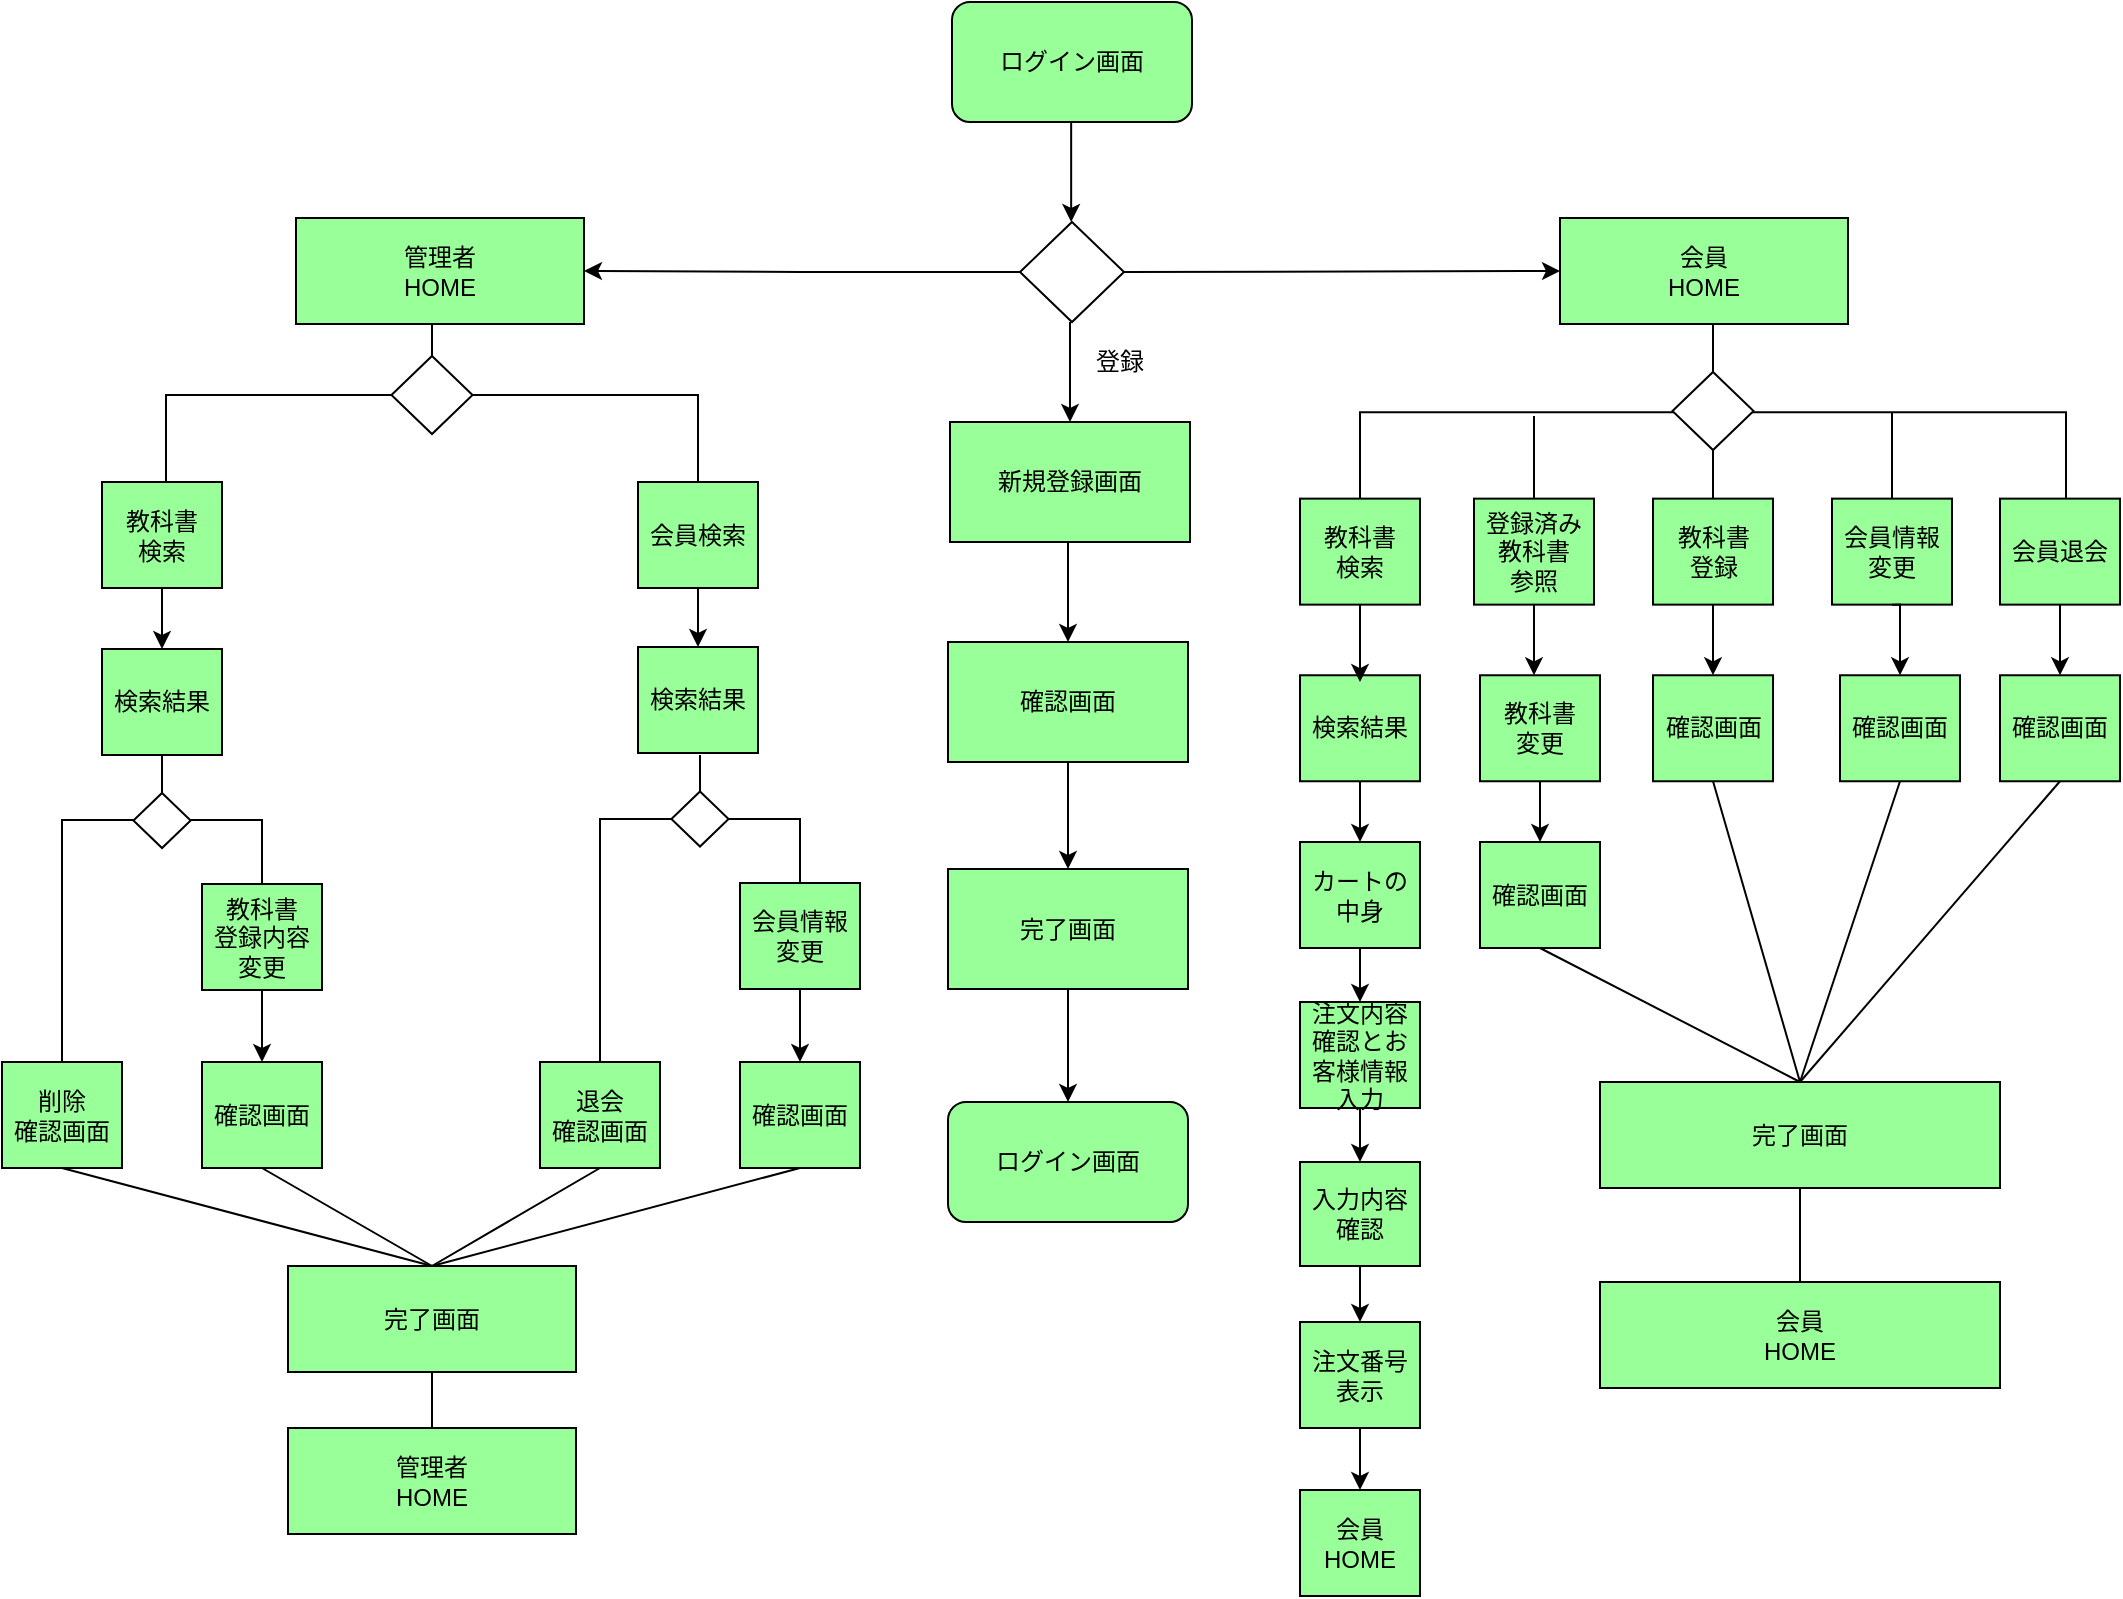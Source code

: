 <mxfile version="18.0.6" type="device"><diagram id="prtHgNgQTEPvFCAcTncT" name="Page-1"><mxGraphModel dx="1108" dy="553" grid="1" gridSize="10" guides="1" tooltips="1" connect="1" arrows="1" fold="1" page="1" pageScale="1" pageWidth="1169" pageHeight="827" math="0" shadow="0"><root><mxCell id="0"/><mxCell id="1" parent="0"/><mxCell id="O7uQDedIM6IcOSkmEDxa-4" value="ログイン画面" style="rounded=1;whiteSpace=wrap;html=1;fillColor=#99FF99;" parent="1" vertex="1"><mxGeometry x="526" y="30" width="120" height="60" as="geometry"/></mxCell><mxCell id="O7uQDedIM6IcOSkmEDxa-5" value="" style="endArrow=classic;html=1;rounded=0;" parent="1" edge="1"><mxGeometry width="50" height="50" relative="1" as="geometry"><mxPoint x="585.58" y="120" as="sourcePoint"/><mxPoint x="585.58" y="140" as="targetPoint"/><Array as="points"><mxPoint x="585.58" y="90"/><mxPoint x="585.58" y="130"/></Array></mxGeometry></mxCell><mxCell id="Ia7LJXQVDdmjyMZpxmZn-26" style="edgeStyle=orthogonalEdgeStyle;rounded=0;orthogonalLoop=1;jettySize=auto;html=1;entryX=1;entryY=0.5;entryDx=0;entryDy=0;" parent="1" source="O7uQDedIM6IcOSkmEDxa-6" target="Ia7LJXQVDdmjyMZpxmZn-2" edge="1"><mxGeometry relative="1" as="geometry"/></mxCell><mxCell id="O7uQDedIM6IcOSkmEDxa-6" value="" style="rhombus;whiteSpace=wrap;html=1;" parent="1" vertex="1"><mxGeometry x="560" y="140" width="52" height="50" as="geometry"/></mxCell><mxCell id="O7uQDedIM6IcOSkmEDxa-7" value="" style="endArrow=classic;html=1;rounded=0;" parent="1" edge="1"><mxGeometry width="50" height="50" relative="1" as="geometry"><mxPoint x="585" y="220" as="sourcePoint"/><mxPoint x="585" y="240" as="targetPoint"/><Array as="points"><mxPoint x="585" y="190"/><mxPoint x="585" y="230"/></Array></mxGeometry></mxCell><mxCell id="O7uQDedIM6IcOSkmEDxa-8" value="新規登録画面" style="rounded=0;whiteSpace=wrap;html=1;fillColor=#99FF99;" parent="1" vertex="1"><mxGeometry x="525" y="240" width="120" height="60" as="geometry"/></mxCell><mxCell id="O7uQDedIM6IcOSkmEDxa-9" value="" style="endArrow=classic;html=1;rounded=0;" parent="1" edge="1"><mxGeometry width="50" height="50" relative="1" as="geometry"><mxPoint x="584" y="330" as="sourcePoint"/><mxPoint x="584" y="350" as="targetPoint"/><Array as="points"><mxPoint x="584" y="300"/><mxPoint x="584" y="340"/></Array></mxGeometry></mxCell><mxCell id="fEglPi-LXhJt4WA23QOj-53" style="edgeStyle=orthogonalEdgeStyle;rounded=0;orthogonalLoop=1;jettySize=auto;html=1;entryX=0.5;entryY=0;entryDx=0;entryDy=0;" parent="1" source="O7uQDedIM6IcOSkmEDxa-10" target="xMVv9QfSRdIh94OtNRTo-37" edge="1"><mxGeometry relative="1" as="geometry"/></mxCell><mxCell id="O7uQDedIM6IcOSkmEDxa-10" value="確認画面" style="rounded=0;whiteSpace=wrap;html=1;fillColor=#99FF99;" parent="1" vertex="1"><mxGeometry x="524" y="350" width="120" height="60" as="geometry"/></mxCell><mxCell id="O7uQDedIM6IcOSkmEDxa-11" value="" style="endArrow=classic;html=1;rounded=0;exitX=1;exitY=0.5;exitDx=0;exitDy=0;entryX=0;entryY=0.5;entryDx=0;entryDy=0;" parent="1" source="O7uQDedIM6IcOSkmEDxa-6" target="Ia7LJXQVDdmjyMZpxmZn-21" edge="1"><mxGeometry width="50" height="50" relative="1" as="geometry"><mxPoint x="670" y="165" as="sourcePoint"/><mxPoint x="800" y="165" as="targetPoint"/></mxGeometry></mxCell><mxCell id="O7uQDedIM6IcOSkmEDxa-16" value="" style="endArrow=classic;html=1;rounded=0;entryX=1;entryY=0.5;entryDx=0;entryDy=0;startArrow=none;" parent="1" source="Ia7LJXQVDdmjyMZpxmZn-2" edge="1"><mxGeometry width="50" height="50" relative="1" as="geometry"><mxPoint x="559" y="165" as="sourcePoint"/><mxPoint x="292" y="165" as="targetPoint"/><Array as="points"/></mxGeometry></mxCell><mxCell id="O7uQDedIM6IcOSkmEDxa-39" value="" style="group" parent="1" vertex="1" connectable="0"><mxGeometry x="730" y="190" width="300" height="229.63" as="geometry"/></mxCell><mxCell id="O7uQDedIM6IcOSkmEDxa-25" value="" style="strokeWidth=1;html=1;shape=mxgraph.flowchart.annotation_2;align=left;labelPosition=right;pointerEvents=1;rounded=0;sketch=0;rotation=90;" parent="O7uQDedIM6IcOSkmEDxa-39" vertex="1"><mxGeometry x="128.63" y="-131.37" width="95.75" height="353" as="geometry"/></mxCell><mxCell id="O7uQDedIM6IcOSkmEDxa-57" value="" style="group" parent="O7uQDedIM6IcOSkmEDxa-39" vertex="1" connectable="0"><mxGeometry x="-30" y="32" width="326" height="109.32" as="geometry"/></mxCell><mxCell id="O7uQDedIM6IcOSkmEDxa-27" value="" style="line;strokeWidth=1;direction=south;html=1;rounded=0;sketch=0;" parent="O7uQDedIM6IcOSkmEDxa-57" vertex="1"><mxGeometry x="201.51" y="12" width="10" height="50" as="geometry"/></mxCell><mxCell id="O7uQDedIM6IcOSkmEDxa-36" value="&lt;span style=&quot;color: rgba(0 , 0 , 0 , 0) ; font-family: monospace ; font-size: 0px ; background-color: rgb(248 , 249 , 250)&quot;&gt;%3CmxGraphModel%3E%3Croot%3E%3CmxCell%20id%3D%220%22%2F%3E%3CmxCell%20id%3D%221%22%20parent%3D%220%22%2F%3E%3CmxCell%20id%3D%222%22%20value%3D%22%22%20style%3D%22rounded%3D0%3BwhiteSpace%3Dwrap%3Bhtml%3D1%3Bsketch%3D0%3BstrokeWidth%3D1%3B%22%20vertex%3D%221%22%20parent%3D%221%22%3E%3CmxGeometry%20x%3D%22700%22%20y%3D%22280.32%22%20width%3D%2260%22%20height%3D%2253%22%20as%3D%22geometry%22%2F%3E%3C%2FmxCell%3E%3C%2Froot%3E%3C%2FmxGraphModel%3E&lt;/span&gt;" style="line;strokeWidth=1;direction=south;html=1;rounded=0;sketch=0;" parent="O7uQDedIM6IcOSkmEDxa-57" vertex="1"><mxGeometry x="110" y="15" width="14" height="45" as="geometry"/></mxCell><mxCell id="O7uQDedIM6IcOSkmEDxa-38" value="" style="line;strokeWidth=1;direction=south;html=1;rounded=0;sketch=0;" parent="O7uQDedIM6IcOSkmEDxa-57" vertex="1"><mxGeometry x="288.5" y="13.5" width="15" height="48" as="geometry"/></mxCell><mxCell id="O7uQDedIM6IcOSkmEDxa-45" value="教科書&lt;br&gt;検索" style="rounded=0;whiteSpace=wrap;html=1;sketch=0;strokeWidth=1;fillColor=#99FF99;" parent="O7uQDedIM6IcOSkmEDxa-57" vertex="1"><mxGeometry y="56.32" width="60" height="53" as="geometry"/></mxCell><mxCell id="O7uQDedIM6IcOSkmEDxa-54" value="会員情報&lt;br&gt;変更" style="rounded=0;whiteSpace=wrap;html=1;sketch=0;strokeWidth=1;fillColor=#99FF99;" parent="O7uQDedIM6IcOSkmEDxa-57" vertex="1"><mxGeometry x="266" y="56.32" width="60" height="53" as="geometry"/></mxCell><mxCell id="Ia7LJXQVDdmjyMZpxmZn-17" value="教科書&lt;br&gt;登録" style="rounded=0;whiteSpace=wrap;html=1;sketch=0;strokeWidth=1;fillColor=#99FF99;" parent="O7uQDedIM6IcOSkmEDxa-57" vertex="1"><mxGeometry x="176.51" y="56.32" width="60" height="53" as="geometry"/></mxCell><mxCell id="Ia7LJXQVDdmjyMZpxmZn-22" value="" style="rhombus;whiteSpace=wrap;html=1;" parent="O7uQDedIM6IcOSkmEDxa-57" vertex="1"><mxGeometry x="186.23" y="-7" width="40.56" height="39" as="geometry"/></mxCell><mxCell id="O7uQDedIM6IcOSkmEDxa-61" value="" style="endArrow=none;html=1;rounded=1;sketch=0;curved=0;" parent="O7uQDedIM6IcOSkmEDxa-39" edge="1"><mxGeometry width="50" height="50" relative="1" as="geometry"><mxPoint y="190" as="sourcePoint"/><mxPoint y="141.32" as="targetPoint"/></mxGeometry></mxCell><mxCell id="O7uQDedIM6IcOSkmEDxa-62" value="検索結果" style="rounded=0;whiteSpace=wrap;html=1;sketch=0;strokeWidth=1;fillColor=#99FF99;" parent="O7uQDedIM6IcOSkmEDxa-39" vertex="1"><mxGeometry x="-30" y="176.63" width="60" height="53" as="geometry"/></mxCell><mxCell id="O7uQDedIM6IcOSkmEDxa-53" value="教科書&lt;br&gt;変更" style="rounded=0;whiteSpace=wrap;html=1;sketch=0;strokeWidth=1;fillColor=#99FF99;" parent="O7uQDedIM6IcOSkmEDxa-39" vertex="1"><mxGeometry x="60.0" y="176.63" width="60" height="53" as="geometry"/></mxCell><mxCell id="xMVv9QfSRdIh94OtNRTo-6" value="確認画面" style="rounded=0;whiteSpace=wrap;html=1;sketch=0;strokeWidth=1;fillColor=#99FF99;" parent="O7uQDedIM6IcOSkmEDxa-39" vertex="1"><mxGeometry x="240" y="176.63" width="60" height="53" as="geometry"/></mxCell><mxCell id="xMVv9QfSRdIh94OtNRTo-48" style="edgeStyle=orthogonalEdgeStyle;rounded=0;orthogonalLoop=1;jettySize=auto;html=1;exitX=0.5;exitY=1;exitDx=0;exitDy=0;entryX=0.5;entryY=0;entryDx=0;entryDy=0;" parent="O7uQDedIM6IcOSkmEDxa-39" source="O7uQDedIM6IcOSkmEDxa-54" target="xMVv9QfSRdIh94OtNRTo-6" edge="1"><mxGeometry relative="1" as="geometry"/></mxCell><mxCell id="fEglPi-LXhJt4WA23QOj-39" style="edgeStyle=orthogonalEdgeStyle;rounded=0;orthogonalLoop=1;jettySize=auto;html=1;entryX=0.5;entryY=0;entryDx=0;entryDy=0;" parent="O7uQDedIM6IcOSkmEDxa-39" edge="1"><mxGeometry relative="1" as="geometry"><mxPoint x="87" y="141.32" as="sourcePoint"/><mxPoint x="87" y="176.63" as="targetPoint"/></mxGeometry></mxCell><mxCell id="xMVv9QfSRdIh94OtNRTo-4" value="登録済み&lt;br&gt;教科書&lt;br&gt;参照" style="rounded=0;whiteSpace=wrap;html=1;sketch=0;strokeWidth=1;fillColor=#99FF99;" parent="O7uQDedIM6IcOSkmEDxa-39" vertex="1"><mxGeometry x="57.0" y="88.32" width="60" height="53" as="geometry"/></mxCell><mxCell id="Ia7LJXQVDdmjyMZpxmZn-18" value="確認画面" style="rounded=0;whiteSpace=wrap;html=1;sketch=0;strokeWidth=1;fillColor=#99FF99;" parent="O7uQDedIM6IcOSkmEDxa-39" vertex="1"><mxGeometry x="146.51" y="176.63" width="60" height="53" as="geometry"/></mxCell><mxCell id="Ia7LJXQVDdmjyMZpxmZn-20" style="edgeStyle=orthogonalEdgeStyle;rounded=0;orthogonalLoop=1;jettySize=auto;html=1;entryX=0.5;entryY=0;entryDx=0;entryDy=0;" parent="O7uQDedIM6IcOSkmEDxa-39" source="Ia7LJXQVDdmjyMZpxmZn-17" target="Ia7LJXQVDdmjyMZpxmZn-18" edge="1"><mxGeometry relative="1" as="geometry"/></mxCell><mxCell id="fEglPi-LXhJt4WA23QOj-33" value="" style="edgeStyle=orthogonalEdgeStyle;rounded=0;orthogonalLoop=1;jettySize=auto;html=1;entryX=0.5;entryY=0;entryDx=0;entryDy=0;" parent="1" source="O7uQDedIM6IcOSkmEDxa-55" target="xMVv9QfSRdIh94OtNRTo-27" edge="1"><mxGeometry relative="1" as="geometry"/></mxCell><mxCell id="O7uQDedIM6IcOSkmEDxa-55" value="会員退会" style="rounded=0;whiteSpace=wrap;html=1;sketch=0;strokeWidth=1;fillColor=#99FF99;" parent="1" vertex="1"><mxGeometry x="1050" y="278.32" width="60" height="53" as="geometry"/></mxCell><mxCell id="fEglPi-LXhJt4WA23QOj-58" style="edgeStyle=orthogonalEdgeStyle;rounded=0;orthogonalLoop=1;jettySize=auto;html=1;entryX=0.5;entryY=0;entryDx=0;entryDy=0;" parent="1" source="O7uQDedIM6IcOSkmEDxa-89" target="O7uQDedIM6IcOSkmEDxa-90" edge="1"><mxGeometry relative="1" as="geometry"/></mxCell><mxCell id="O7uQDedIM6IcOSkmEDxa-89" value="カートの中身" style="rounded=0;whiteSpace=wrap;html=1;sketch=0;strokeWidth=1;fillColor=#99FF99;" parent="1" vertex="1"><mxGeometry x="700" y="450" width="60" height="53" as="geometry"/></mxCell><mxCell id="fEglPi-LXhJt4WA23QOj-59" style="edgeStyle=orthogonalEdgeStyle;rounded=0;orthogonalLoop=1;jettySize=auto;html=1;" parent="1" source="O7uQDedIM6IcOSkmEDxa-90" target="O7uQDedIM6IcOSkmEDxa-91" edge="1"><mxGeometry relative="1" as="geometry"/></mxCell><mxCell id="O7uQDedIM6IcOSkmEDxa-90" value="注文内容確認とお客様情報入力" style="rounded=0;whiteSpace=wrap;html=1;sketch=0;strokeWidth=1;fillColor=#99FF99;" parent="1" vertex="1"><mxGeometry x="700" y="530" width="60" height="53" as="geometry"/></mxCell><mxCell id="fEglPi-LXhJt4WA23QOj-60" style="edgeStyle=orthogonalEdgeStyle;rounded=0;orthogonalLoop=1;jettySize=auto;html=1;entryX=0.5;entryY=0;entryDx=0;entryDy=0;" parent="1" source="O7uQDedIM6IcOSkmEDxa-91" target="O7uQDedIM6IcOSkmEDxa-93" edge="1"><mxGeometry relative="1" as="geometry"/></mxCell><mxCell id="O7uQDedIM6IcOSkmEDxa-91" value="入力内容確認&lt;span style=&quot;color: rgba(0 , 0 , 0 , 0) ; font-family: monospace ; font-size: 0px&quot;&gt;%3CmxGraphModel%3E%3Croot%3E%3CmxCell%20id%3D%220%22%2F%3E%3CmxCell%20id%3D%221%22%20parent%3D%220%22%2F%3E%3CmxCell%20id%3D%222%22%20value%3D%22%E3%82%AB%E3%83%BC%E3%83%88%E3%81%AE%E4%B8%AD%E8%BA%AB%22%20style%3D%22rounded%3D0%3BwhiteSpace%3Dwrap%3Bhtml%3D1%3Bsketch%3D0%3BstrokeWidth%3D1%3B%22%20vertex%3D%221%22%20parent%3D%221%22%3E%3CmxGeometry%20x%3D%22700%22%20y%3D%22450%22%20width%3D%2260%22%20height%3D%2253%22%20as%3D%22geometry%22%2F%3E%3C%2FmxCell%3E%3C%2Froot%3E%3C%2FmxGraphModel%3E&lt;/span&gt;" style="rounded=0;whiteSpace=wrap;html=1;sketch=0;strokeWidth=1;fillColor=#99FF99;" parent="1" vertex="1"><mxGeometry x="700" y="610" width="60" height="52" as="geometry"/></mxCell><mxCell id="fEglPi-LXhJt4WA23QOj-61" style="edgeStyle=orthogonalEdgeStyle;rounded=0;orthogonalLoop=1;jettySize=auto;html=1;entryX=0.5;entryY=0;entryDx=0;entryDy=0;" parent="1" source="O7uQDedIM6IcOSkmEDxa-93" target="xMVv9QfSRdIh94OtNRTo-38" edge="1"><mxGeometry relative="1" as="geometry"/></mxCell><mxCell id="O7uQDedIM6IcOSkmEDxa-93" value="注文番号表示" style="rounded=0;whiteSpace=wrap;html=1;sketch=0;strokeWidth=1;fillColor=#99FF99;" parent="1" vertex="1"><mxGeometry x="700" y="690" width="60" height="53" as="geometry"/></mxCell><mxCell id="O7uQDedIM6IcOSkmEDxa-97" value="" style="endArrow=none;html=1;rounded=1;sketch=0;curved=0;" parent="1" edge="1"><mxGeometry width="50" height="50" relative="1" as="geometry"><mxPoint x="760" y="480" as="sourcePoint"/><mxPoint x="760" y="450.37" as="targetPoint"/></mxGeometry></mxCell><mxCell id="O7uQDedIM6IcOSkmEDxa-131" value="" style="strokeWidth=1;html=1;shape=mxgraph.flowchart.annotation_2;align=left;labelPosition=right;pointerEvents=1;rounded=0;sketch=0;rotation=90;" parent="1" vertex="1"><mxGeometry x="223" y="93.5" width="86" height="266" as="geometry"/></mxCell><mxCell id="fEglPi-LXhJt4WA23QOj-48" style="edgeStyle=orthogonalEdgeStyle;rounded=0;orthogonalLoop=1;jettySize=auto;html=1;entryX=0.5;entryY=0;entryDx=0;entryDy=0;" parent="1" source="O7uQDedIM6IcOSkmEDxa-141" target="O7uQDedIM6IcOSkmEDxa-198" edge="1"><mxGeometry relative="1" as="geometry"/></mxCell><mxCell id="O7uQDedIM6IcOSkmEDxa-141" value="会員検索" style="rounded=0;whiteSpace=wrap;html=1;sketch=0;strokeWidth=1;fillColor=#99FF99;" parent="1" vertex="1"><mxGeometry x="369" y="270" width="60" height="53" as="geometry"/></mxCell><mxCell id="fEglPi-LXhJt4WA23QOj-42" style="edgeStyle=orthogonalEdgeStyle;rounded=0;orthogonalLoop=1;jettySize=auto;html=1;entryX=0.5;entryY=0;entryDx=0;entryDy=0;" parent="1" source="O7uQDedIM6IcOSkmEDxa-145" target="O7uQDedIM6IcOSkmEDxa-199" edge="1"><mxGeometry relative="1" as="geometry"/></mxCell><mxCell id="O7uQDedIM6IcOSkmEDxa-145" value="教科書&lt;br&gt;検索" style="rounded=0;whiteSpace=wrap;html=1;sketch=0;strokeWidth=1;fillColor=#99FF99;" parent="1" vertex="1"><mxGeometry x="101" y="270" width="60" height="53" as="geometry"/></mxCell><mxCell id="O7uQDedIM6IcOSkmEDxa-198" value="検索結果" style="rounded=0;whiteSpace=wrap;html=1;sketch=0;strokeWidth=1;fillColor=#99FF99;" parent="1" vertex="1"><mxGeometry x="369" y="352.5" width="60" height="53" as="geometry"/></mxCell><mxCell id="O7uQDedIM6IcOSkmEDxa-199" value="検索結果" style="rounded=0;whiteSpace=wrap;html=1;sketch=0;strokeWidth=1;fillColor=#99FF99;" parent="1" vertex="1"><mxGeometry x="101" y="353.5" width="60" height="53" as="geometry"/></mxCell><mxCell id="O7uQDedIM6IcOSkmEDxa-210" value="" style="group" parent="1" vertex="1" connectable="0"><mxGeometry x="320" y="406.5" width="160" height="117" as="geometry"/></mxCell><mxCell id="O7uQDedIM6IcOSkmEDxa-147" value="" style="strokeWidth=1;html=1;shape=mxgraph.flowchart.annotation_2;align=left;labelPosition=right;pointerEvents=1;rounded=0;sketch=0;direction=south;" parent="O7uQDedIM6IcOSkmEDxa-210" vertex="1"><mxGeometry x="30" width="100" height="64" as="geometry"/></mxCell><mxCell id="O7uQDedIM6IcOSkmEDxa-207" value="" style="group" parent="O7uQDedIM6IcOSkmEDxa-210" vertex="1" connectable="0"><mxGeometry y="64" width="160" height="53" as="geometry"/></mxCell><mxCell id="O7uQDedIM6IcOSkmEDxa-149" value="会員情報&lt;br&gt;変更" style="rounded=0;whiteSpace=wrap;html=1;sketch=0;strokeWidth=1;fillColor=#99FF99;" parent="O7uQDedIM6IcOSkmEDxa-207" vertex="1"><mxGeometry x="100" width="60" height="53" as="geometry"/></mxCell><mxCell id="R0PniPVOJjwsz5Y9wqa1-2" value="" style="endArrow=none;html=1;rounded=0;exitX=0.5;exitY=0;exitDx=0;exitDy=0;" parent="O7uQDedIM6IcOSkmEDxa-207" source="xMVv9QfSRdIh94OtNRTo-28" edge="1"><mxGeometry width="50" height="50" relative="1" as="geometry"><mxPoint x="10" y="69.5" as="sourcePoint"/><mxPoint x="30" y="-0.5" as="targetPoint"/></mxGeometry></mxCell><mxCell id="Ia7LJXQVDdmjyMZpxmZn-25" value="" style="rhombus;whiteSpace=wrap;html=1;" parent="O7uQDedIM6IcOSkmEDxa-210" vertex="1"><mxGeometry x="65.7" y="18.25" width="28.6" height="27.5" as="geometry"/></mxCell><mxCell id="O7uQDedIM6IcOSkmEDxa-211" value="" style="group" parent="1" vertex="1" connectable="0"><mxGeometry x="51" y="407" width="160" height="117" as="geometry"/></mxCell><mxCell id="O7uQDedIM6IcOSkmEDxa-212" value="" style="strokeWidth=1;html=1;shape=mxgraph.flowchart.annotation_2;align=left;labelPosition=right;pointerEvents=1;rounded=0;sketch=0;direction=south;" parent="O7uQDedIM6IcOSkmEDxa-211" vertex="1"><mxGeometry x="30" width="100" height="64" as="geometry"/></mxCell><mxCell id="O7uQDedIM6IcOSkmEDxa-213" value="" style="group" parent="O7uQDedIM6IcOSkmEDxa-211" vertex="1" connectable="0"><mxGeometry y="64" width="160" height="53" as="geometry"/></mxCell><mxCell id="O7uQDedIM6IcOSkmEDxa-215" value="教科書&lt;br&gt;登録内容&lt;br&gt;変更" style="rounded=0;whiteSpace=wrap;html=1;sketch=0;strokeWidth=1;fillColor=#99FF99;" parent="O7uQDedIM6IcOSkmEDxa-213" vertex="1"><mxGeometry x="100" width="60" height="53" as="geometry"/></mxCell><mxCell id="R0PniPVOJjwsz5Y9wqa1-3" value="" style="endArrow=none;html=1;rounded=0;exitX=0.5;exitY=0;exitDx=0;exitDy=0;" parent="O7uQDedIM6IcOSkmEDxa-213" edge="1"><mxGeometry width="50" height="50" relative="1" as="geometry"><mxPoint x="30" y="89" as="sourcePoint"/><mxPoint x="30" y="-1" as="targetPoint"/></mxGeometry></mxCell><mxCell id="Ia7LJXQVDdmjyMZpxmZn-24" value="" style="rhombus;whiteSpace=wrap;html=1;" parent="O7uQDedIM6IcOSkmEDxa-211" vertex="1"><mxGeometry x="65.72" y="18.5" width="28.6" height="27.5" as="geometry"/></mxCell><mxCell id="O7uQDedIM6IcOSkmEDxa-217" value="登録" style="rounded=0;whiteSpace=wrap;html=1;sketch=0;strokeWidth=0;strokeColor=#FFFFFF;" parent="1" vertex="1"><mxGeometry x="590" y="200" width="40" height="20" as="geometry"/></mxCell><mxCell id="xMVv9QfSRdIh94OtNRTo-26" value="確認画面" style="rounded=0;whiteSpace=wrap;html=1;sketch=0;strokeWidth=1;fillColor=#99FF99;" parent="1" vertex="1"><mxGeometry x="790" y="450" width="60" height="53" as="geometry"/></mxCell><mxCell id="xMVv9QfSRdIh94OtNRTo-27" value="確認画面" style="rounded=0;whiteSpace=wrap;html=1;sketch=0;strokeWidth=1;fillColor=#99FF99;" parent="1" vertex="1"><mxGeometry x="1050" y="366.63" width="60" height="53" as="geometry"/></mxCell><mxCell id="xMVv9QfSRdIh94OtNRTo-28" value="退会&lt;br&gt;確認画面" style="rounded=0;whiteSpace=wrap;html=1;sketch=0;strokeWidth=1;fillColor=#99FF99;" parent="1" vertex="1"><mxGeometry x="320" y="560" width="60" height="53" as="geometry"/></mxCell><mxCell id="xMVv9QfSRdIh94OtNRTo-29" value="確認画面" style="rounded=0;whiteSpace=wrap;html=1;sketch=0;strokeWidth=1;fillColor=#99FF99;" parent="1" vertex="1"><mxGeometry x="420" y="560" width="60" height="53" as="geometry"/></mxCell><mxCell id="xMVv9QfSRdIh94OtNRTo-30" value="確認画面" style="rounded=0;whiteSpace=wrap;html=1;sketch=0;strokeWidth=1;fillColor=#99FF99;" parent="1" vertex="1"><mxGeometry x="151" y="560" width="60" height="53" as="geometry"/></mxCell><mxCell id="xMVv9QfSRdIh94OtNRTo-31" value="削除&lt;br&gt;確認画面" style="rounded=0;whiteSpace=wrap;html=1;sketch=0;strokeWidth=1;fillColor=#99FF99;" parent="1" vertex="1"><mxGeometry x="51" y="560" width="60" height="53" as="geometry"/></mxCell><mxCell id="fEglPi-LXhJt4WA23QOj-54" style="edgeStyle=orthogonalEdgeStyle;rounded=0;orthogonalLoop=1;jettySize=auto;html=1;entryX=0.5;entryY=0;entryDx=0;entryDy=0;" parent="1" source="xMVv9QfSRdIh94OtNRTo-37" target="xMVv9QfSRdIh94OtNRTo-47" edge="1"><mxGeometry relative="1" as="geometry"/></mxCell><mxCell id="xMVv9QfSRdIh94OtNRTo-37" value="完了画面" style="rounded=0;whiteSpace=wrap;html=1;fillColor=#99FF99;" parent="1" vertex="1"><mxGeometry x="524" y="463.5" width="120" height="60" as="geometry"/></mxCell><mxCell id="xMVv9QfSRdIh94OtNRTo-38" value="会員&lt;br&gt;HOME" style="rounded=0;whiteSpace=wrap;html=1;sketch=0;strokeWidth=1;fillColor=#99FF99;" parent="1" vertex="1"><mxGeometry x="700" y="774" width="60" height="53" as="geometry"/></mxCell><mxCell id="xMVv9QfSRdIh94OtNRTo-40" value="会員&lt;br&gt;HOME" style="rounded=0;whiteSpace=wrap;html=1;sketch=0;strokeWidth=1;fillColor=#99FF99;" parent="1" vertex="1"><mxGeometry x="850" y="670" width="200" height="53" as="geometry"/></mxCell><mxCell id="xMVv9QfSRdIh94OtNRTo-46" value="管理者&lt;br&gt;HOME" style="rounded=0;whiteSpace=wrap;html=1;sketch=0;strokeWidth=1;fillColor=#99FF99;" parent="1" vertex="1"><mxGeometry x="194" y="743" width="144" height="53" as="geometry"/></mxCell><mxCell id="xMVv9QfSRdIh94OtNRTo-47" value="ログイン画面" style="rounded=1;whiteSpace=wrap;html=1;fillColor=#99FF99;" parent="1" vertex="1"><mxGeometry x="524" y="580" width="120" height="60" as="geometry"/></mxCell><mxCell id="fEglPi-LXhJt4WA23QOj-44" style="edgeStyle=orthogonalEdgeStyle;rounded=0;orthogonalLoop=1;jettySize=auto;html=1;entryX=0.5;entryY=0;entryDx=0;entryDy=0;" parent="1" source="O7uQDedIM6IcOSkmEDxa-215" target="xMVv9QfSRdIh94OtNRTo-30" edge="1"><mxGeometry relative="1" as="geometry"/></mxCell><mxCell id="fEglPi-LXhJt4WA23QOj-51" style="edgeStyle=orthogonalEdgeStyle;rounded=0;orthogonalLoop=1;jettySize=auto;html=1;" parent="1" source="O7uQDedIM6IcOSkmEDxa-149" target="xMVv9QfSRdIh94OtNRTo-29" edge="1"><mxGeometry relative="1" as="geometry"/></mxCell><mxCell id="fEglPi-LXhJt4WA23QOj-56" style="edgeStyle=orthogonalEdgeStyle;rounded=0;orthogonalLoop=1;jettySize=auto;html=1;entryX=0.5;entryY=0.064;entryDx=0;entryDy=0;entryPerimeter=0;" parent="1" target="O7uQDedIM6IcOSkmEDxa-62" edge="1"><mxGeometry relative="1" as="geometry"><mxPoint x="730" y="360" as="targetPoint"/><mxPoint x="730" y="331.32" as="sourcePoint"/></mxGeometry></mxCell><mxCell id="fEglPi-LXhJt4WA23QOj-57" style="edgeStyle=orthogonalEdgeStyle;rounded=0;orthogonalLoop=1;jettySize=auto;html=1;entryX=0.5;entryY=0;entryDx=0;entryDy=0;" parent="1" source="O7uQDedIM6IcOSkmEDxa-62" target="O7uQDedIM6IcOSkmEDxa-89" edge="1"><mxGeometry relative="1" as="geometry"/></mxCell><mxCell id="fEglPi-LXhJt4WA23QOj-62" style="edgeStyle=orthogonalEdgeStyle;rounded=0;orthogonalLoop=1;jettySize=auto;html=1;entryX=0.5;entryY=0;entryDx=0;entryDy=0;" parent="1" source="O7uQDedIM6IcOSkmEDxa-53" target="xMVv9QfSRdIh94OtNRTo-26" edge="1"><mxGeometry relative="1" as="geometry"/></mxCell><mxCell id="Ia7LJXQVDdmjyMZpxmZn-1" value="" style="rhombus;whiteSpace=wrap;html=1;" parent="1" vertex="1"><mxGeometry x="245.72" y="207" width="40.56" height="39" as="geometry"/></mxCell><mxCell id="Ia7LJXQVDdmjyMZpxmZn-2" value="管理者&lt;br&gt;HOME" style="rounded=0;whiteSpace=wrap;html=1;sketch=0;strokeWidth=1;fillColor=#99FF99;" parent="1" vertex="1"><mxGeometry x="198" y="138" width="144" height="53" as="geometry"/></mxCell><mxCell id="Ia7LJXQVDdmjyMZpxmZn-4" value="完了画面" style="rounded=0;whiteSpace=wrap;html=1;sketch=0;strokeWidth=1;fillColor=#99FF99;" parent="1" vertex="1"><mxGeometry x="194" y="662" width="144" height="53" as="geometry"/></mxCell><mxCell id="Ia7LJXQVDdmjyMZpxmZn-5" value="" style="endArrow=none;html=1;rounded=0;exitX=0.5;exitY=1;exitDx=0;exitDy=0;entryX=0.5;entryY=0;entryDx=0;entryDy=0;" parent="1" source="xMVv9QfSRdIh94OtNRTo-31" target="Ia7LJXQVDdmjyMZpxmZn-4" edge="1"><mxGeometry width="50" height="50" relative="1" as="geometry"><mxPoint x="310" y="580" as="sourcePoint"/><mxPoint x="360" y="530" as="targetPoint"/></mxGeometry></mxCell><mxCell id="Ia7LJXQVDdmjyMZpxmZn-6" value="" style="endArrow=none;html=1;rounded=0;exitX=0.5;exitY=1;exitDx=0;exitDy=0;entryX=0.5;entryY=0;entryDx=0;entryDy=0;" parent="1" source="xMVv9QfSRdIh94OtNRTo-28" target="Ia7LJXQVDdmjyMZpxmZn-4" edge="1"><mxGeometry width="50" height="50" relative="1" as="geometry"><mxPoint x="91" y="623" as="sourcePoint"/><mxPoint x="276" y="672" as="targetPoint"/></mxGeometry></mxCell><mxCell id="Ia7LJXQVDdmjyMZpxmZn-7" value="" style="endArrow=none;html=1;rounded=0;exitX=0.5;exitY=1;exitDx=0;exitDy=0;entryX=0.5;entryY=0;entryDx=0;entryDy=0;" parent="1" source="xMVv9QfSRdIh94OtNRTo-30" target="Ia7LJXQVDdmjyMZpxmZn-4" edge="1"><mxGeometry width="50" height="50" relative="1" as="geometry"><mxPoint x="101" y="633" as="sourcePoint"/><mxPoint x="270" y="650" as="targetPoint"/></mxGeometry></mxCell><mxCell id="Ia7LJXQVDdmjyMZpxmZn-8" value="" style="endArrow=none;html=1;rounded=0;exitX=0.5;exitY=1;exitDx=0;exitDy=0;entryX=0.5;entryY=0;entryDx=0;entryDy=0;" parent="1" source="xMVv9QfSRdIh94OtNRTo-29" target="Ia7LJXQVDdmjyMZpxmZn-4" edge="1"><mxGeometry width="50" height="50" relative="1" as="geometry"><mxPoint x="111" y="643" as="sourcePoint"/><mxPoint x="296" y="692" as="targetPoint"/></mxGeometry></mxCell><mxCell id="Ia7LJXQVDdmjyMZpxmZn-9" value="" style="endArrow=none;html=1;rounded=0;exitX=0.5;exitY=1;exitDx=0;exitDy=0;entryX=0.5;entryY=0;entryDx=0;entryDy=0;" parent="1" source="Ia7LJXQVDdmjyMZpxmZn-4" target="xMVv9QfSRdIh94OtNRTo-46" edge="1"><mxGeometry width="50" height="50" relative="1" as="geometry"><mxPoint x="121" y="653" as="sourcePoint"/><mxPoint x="306" y="702" as="targetPoint"/></mxGeometry></mxCell><mxCell id="Ia7LJXQVDdmjyMZpxmZn-10" value="完了画面" style="rounded=0;whiteSpace=wrap;html=1;sketch=0;strokeWidth=1;fillColor=#99FF99;" parent="1" vertex="1"><mxGeometry x="850" y="570" width="200" height="53" as="geometry"/></mxCell><mxCell id="Ia7LJXQVDdmjyMZpxmZn-12" value="" style="endArrow=none;html=1;rounded=0;entryX=0.5;entryY=1;entryDx=0;entryDy=0;exitX=0.5;exitY=0;exitDx=0;exitDy=0;" parent="1" source="Ia7LJXQVDdmjyMZpxmZn-10" target="xMVv9QfSRdIh94OtNRTo-26" edge="1"><mxGeometry width="50" height="50" relative="1" as="geometry"><mxPoint x="1143" y="630.676" as="sourcePoint"/><mxPoint x="1017" y="482.32" as="targetPoint"/></mxGeometry></mxCell><mxCell id="Ia7LJXQVDdmjyMZpxmZn-13" value="" style="endArrow=none;html=1;rounded=0;entryX=0.5;entryY=1;entryDx=0;entryDy=0;exitX=0.5;exitY=0;exitDx=0;exitDy=0;" parent="1" source="Ia7LJXQVDdmjyMZpxmZn-10" target="xMVv9QfSRdIh94OtNRTo-6" edge="1"><mxGeometry width="50" height="50" relative="1" as="geometry"><mxPoint x="1166" y="598.356" as="sourcePoint"/><mxPoint x="1040" y="450" as="targetPoint"/></mxGeometry></mxCell><mxCell id="Ia7LJXQVDdmjyMZpxmZn-15" value="" style="endArrow=none;html=1;rounded=0;entryX=0.5;entryY=1;entryDx=0;entryDy=0;exitX=0.5;exitY=0;exitDx=0;exitDy=0;" parent="1" source="Ia7LJXQVDdmjyMZpxmZn-10" target="xMVv9QfSRdIh94OtNRTo-27" edge="1"><mxGeometry width="50" height="50" relative="1" as="geometry"><mxPoint x="1074" y="537" as="sourcePoint"/><mxPoint x="1030" y="470" as="targetPoint"/></mxGeometry></mxCell><mxCell id="Ia7LJXQVDdmjyMZpxmZn-16" value="" style="endArrow=none;html=1;rounded=0;entryX=0.5;entryY=1;entryDx=0;entryDy=0;" parent="1" source="xMVv9QfSRdIh94OtNRTo-40" target="Ia7LJXQVDdmjyMZpxmZn-10" edge="1"><mxGeometry width="50" height="50" relative="1" as="geometry"><mxPoint x="960" y="580" as="sourcePoint"/><mxPoint x="1090" y="429.63" as="targetPoint"/></mxGeometry></mxCell><mxCell id="Ia7LJXQVDdmjyMZpxmZn-19" value="" style="endArrow=none;html=1;rounded=0;entryX=0.5;entryY=1;entryDx=0;entryDy=0;exitX=0.5;exitY=0;exitDx=0;exitDy=0;" parent="1" source="Ia7LJXQVDdmjyMZpxmZn-10" target="Ia7LJXQVDdmjyMZpxmZn-18" edge="1"><mxGeometry width="50" height="50" relative="1" as="geometry"><mxPoint x="960" y="580" as="sourcePoint"/><mxPoint x="1010" y="429.63" as="targetPoint"/></mxGeometry></mxCell><mxCell id="Ia7LJXQVDdmjyMZpxmZn-21" value="会員&lt;br&gt;HOME" style="rounded=0;whiteSpace=wrap;html=1;sketch=0;strokeWidth=1;fillColor=#99FF99;" parent="1" vertex="1"><mxGeometry x="830" y="138" width="144" height="53" as="geometry"/></mxCell></root></mxGraphModel></diagram></mxfile>